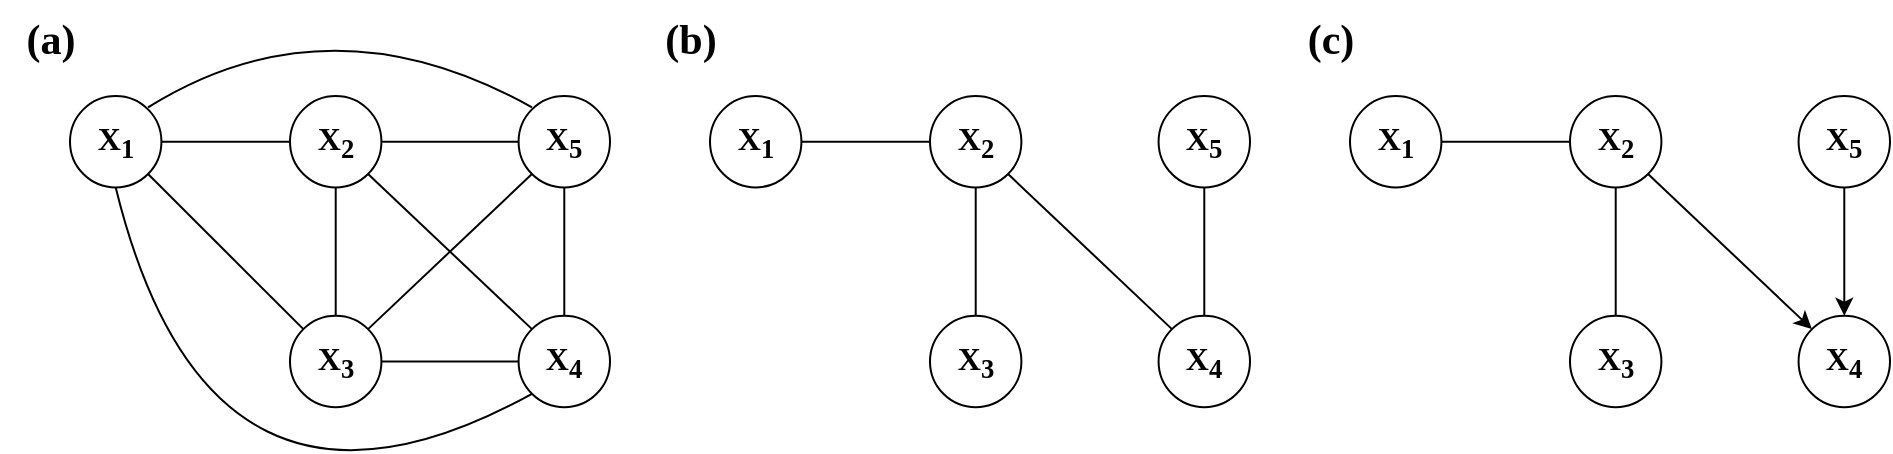 <mxfile version="21.2.1" type="device">
  <diagram id="3B03XYDXIa48sdE2aLpk" name="Page-1">
    <mxGraphModel dx="948" dy="520" grid="1" gridSize="10" guides="1" tooltips="1" connect="1" arrows="1" fold="1" page="1" pageScale="1" pageWidth="1100" pageHeight="850" math="0" shadow="0">
      <root>
        <mxCell id="0" />
        <mxCell id="1" parent="0" />
        <mxCell id="fTSGLELFs4bgMWzawuB0-1" value="" style="group" parent="1" vertex="1" connectable="0">
          <mxGeometry x="180" y="225" width="160" height="165.86" as="geometry" />
        </mxCell>
        <mxCell id="fTSGLELFs4bgMWzawuB0-2" value="&lt;font face=&quot;Times New Roman&quot; style=&quot;font-size: 16px;&quot;&gt;&lt;b&gt;X&lt;sub&gt;2&lt;/sub&gt;&lt;/b&gt;&lt;/font&gt;" style="ellipse;whiteSpace=wrap;html=1;aspect=fixed;" parent="fTSGLELFs4bgMWzawuB0-1" vertex="1">
          <mxGeometry width="45.714" height="45.714" as="geometry" />
        </mxCell>
        <mxCell id="fTSGLELFs4bgMWzawuB0-3" value="&lt;font face=&quot;Times New Roman&quot; style=&quot;font-size: 16px;&quot;&gt;&lt;b&gt;X&lt;sub&gt;3&lt;/sub&gt;&lt;/b&gt;&lt;/font&gt;" style="ellipse;whiteSpace=wrap;html=1;aspect=fixed;" parent="fTSGLELFs4bgMWzawuB0-1" vertex="1">
          <mxGeometry y="109.875" width="45.714" height="45.714" as="geometry" />
        </mxCell>
        <mxCell id="fTSGLELFs4bgMWzawuB0-5" value="&lt;font face=&quot;Times New Roman&quot; style=&quot;font-size: 16px;&quot;&gt;&lt;b&gt;X&lt;sub&gt;5&lt;/sub&gt;&lt;/b&gt;&lt;/font&gt;" style="ellipse;whiteSpace=wrap;html=1;aspect=fixed;" parent="fTSGLELFs4bgMWzawuB0-1" vertex="1">
          <mxGeometry x="114.286" width="45.714" height="45.714" as="geometry" />
        </mxCell>
        <mxCell id="fTSGLELFs4bgMWzawuB0-6" value="&lt;font face=&quot;Times New Roman&quot; style=&quot;font-size: 16px;&quot;&gt;&lt;b&gt;X&lt;sub&gt;4&lt;/sub&gt;&lt;/b&gt;&lt;/font&gt;" style="ellipse;whiteSpace=wrap;html=1;aspect=fixed;" parent="fTSGLELFs4bgMWzawuB0-1" vertex="1">
          <mxGeometry x="114.286" y="109.875" width="45.714" height="45.714" as="geometry" />
        </mxCell>
        <mxCell id="2oAIDch40GRLs4ybS8tB-4" value="" style="endArrow=none;html=1;rounded=0;entryX=0;entryY=0.5;entryDx=0;entryDy=0;exitX=1;exitY=0.5;exitDx=0;exitDy=0;" parent="fTSGLELFs4bgMWzawuB0-1" source="fTSGLELFs4bgMWzawuB0-2" target="fTSGLELFs4bgMWzawuB0-5" edge="1">
          <mxGeometry width="50" height="50" relative="1" as="geometry">
            <mxPoint x="50" y="23" as="sourcePoint" />
            <mxPoint x="10.0" y="32.857" as="targetPoint" />
          </mxGeometry>
        </mxCell>
        <mxCell id="2oAIDch40GRLs4ybS8tB-5" value="" style="endArrow=none;html=1;rounded=0;exitX=0.5;exitY=0;exitDx=0;exitDy=0;entryX=0.5;entryY=1;entryDx=0;entryDy=0;" parent="fTSGLELFs4bgMWzawuB0-1" source="fTSGLELFs4bgMWzawuB0-6" target="fTSGLELFs4bgMWzawuB0-5" edge="1">
          <mxGeometry width="50" height="50" relative="1" as="geometry">
            <mxPoint x="-44.286" y="42.857" as="sourcePoint" />
            <mxPoint x="20.0" y="42.857" as="targetPoint" />
          </mxGeometry>
        </mxCell>
        <mxCell id="2oAIDch40GRLs4ybS8tB-6" value="" style="endArrow=none;html=1;rounded=0;exitX=1;exitY=1;exitDx=0;exitDy=0;entryX=0;entryY=0;entryDx=0;entryDy=0;" parent="fTSGLELFs4bgMWzawuB0-1" source="fTSGLELFs4bgMWzawuB0-2" target="fTSGLELFs4bgMWzawuB0-6" edge="1">
          <mxGeometry width="50" height="50" relative="1" as="geometry">
            <mxPoint x="-34.286" y="52.857" as="sourcePoint" />
            <mxPoint x="30.0" y="52.857" as="targetPoint" />
          </mxGeometry>
        </mxCell>
        <mxCell id="2oAIDch40GRLs4ybS8tB-7" value="" style="endArrow=none;html=1;rounded=0;exitX=1;exitY=0.5;exitDx=0;exitDy=0;entryX=0;entryY=0.5;entryDx=0;entryDy=0;" parent="fTSGLELFs4bgMWzawuB0-1" source="fTSGLELFs4bgMWzawuB0-3" target="fTSGLELFs4bgMWzawuB0-6" edge="1">
          <mxGeometry width="50" height="50" relative="1" as="geometry">
            <mxPoint x="-24.286" y="62.857" as="sourcePoint" />
            <mxPoint x="40.0" y="62.857" as="targetPoint" />
          </mxGeometry>
        </mxCell>
        <mxCell id="2oAIDch40GRLs4ybS8tB-9" value="" style="endArrow=none;html=1;rounded=0;exitX=1;exitY=0;exitDx=0;exitDy=0;entryX=0;entryY=1;entryDx=0;entryDy=0;" parent="fTSGLELFs4bgMWzawuB0-1" source="fTSGLELFs4bgMWzawuB0-3" target="fTSGLELFs4bgMWzawuB0-5" edge="1">
          <mxGeometry width="50" height="50" relative="1" as="geometry">
            <mxPoint x="-4.286" y="82.857" as="sourcePoint" />
            <mxPoint x="120" y="40" as="targetPoint" />
          </mxGeometry>
        </mxCell>
        <mxCell id="2oAIDch40GRLs4ybS8tB-14" value="" style="endArrow=none;html=1;rounded=0;exitX=0.5;exitY=1;exitDx=0;exitDy=0;entryX=0.5;entryY=0;entryDx=0;entryDy=0;" parent="fTSGLELFs4bgMWzawuB0-1" source="fTSGLELFs4bgMWzawuB0-2" target="fTSGLELFs4bgMWzawuB0-3" edge="1">
          <mxGeometry width="50" height="50" relative="1" as="geometry">
            <mxPoint x="15.714" y="102.857" as="sourcePoint" />
            <mxPoint x="80.0" y="102.857" as="targetPoint" />
          </mxGeometry>
        </mxCell>
        <mxCell id="fTSGLELFs4bgMWzawuB0-10" value="&lt;font size=&quot;1&quot; face=&quot;Times New Roman&quot; style=&quot;&quot;&gt;&lt;b style=&quot;font-size: 21px;&quot;&gt;(a)&lt;/b&gt;&lt;/font&gt;" style="text;html=1;align=center;verticalAlign=middle;resizable=0;points=[];autosize=1;strokeColor=none;fillColor=none;" parent="1" vertex="1">
          <mxGeometry x="35" y="177" width="50" height="40" as="geometry" />
        </mxCell>
        <mxCell id="SroPWxwJ57fRnOFav5CQ-1" value="&lt;font face=&quot;Times New Roman&quot; style=&quot;font-size: 16px;&quot;&gt;&lt;b&gt;X&lt;sub&gt;1&lt;/sub&gt;&lt;/b&gt;&lt;/font&gt;" style="ellipse;whiteSpace=wrap;html=1;aspect=fixed;" parent="1" vertex="1">
          <mxGeometry x="70" y="225" width="45.714" height="45.714" as="geometry" />
        </mxCell>
        <mxCell id="2oAIDch40GRLs4ybS8tB-1" value="" style="endArrow=none;html=1;rounded=0;exitX=1;exitY=1;exitDx=0;exitDy=0;entryX=0;entryY=0;entryDx=0;entryDy=0;" parent="1" source="SroPWxwJ57fRnOFav5CQ-1" target="fTSGLELFs4bgMWzawuB0-3" edge="1">
          <mxGeometry width="50" height="50" relative="1" as="geometry">
            <mxPoint x="230" y="305" as="sourcePoint" />
            <mxPoint x="280" y="255" as="targetPoint" />
          </mxGeometry>
        </mxCell>
        <mxCell id="2oAIDch40GRLs4ybS8tB-3" value="" style="endArrow=none;html=1;rounded=0;exitX=1;exitY=0.5;exitDx=0;exitDy=0;entryX=0;entryY=0.5;entryDx=0;entryDy=0;" parent="1" source="SroPWxwJ57fRnOFav5CQ-1" target="fTSGLELFs4bgMWzawuB0-2" edge="1">
          <mxGeometry width="50" height="50" relative="1" as="geometry">
            <mxPoint x="230" y="305" as="sourcePoint" />
            <mxPoint x="280" y="255" as="targetPoint" />
          </mxGeometry>
        </mxCell>
        <mxCell id="2oAIDch40GRLs4ybS8tB-10" value="" style="endArrow=none;html=1;exitX=0.5;exitY=1;exitDx=0;exitDy=0;entryX=0;entryY=1;entryDx=0;entryDy=0;curved=1;" parent="1" source="SroPWxwJ57fRnOFav5CQ-1" target="fTSGLELFs4bgMWzawuB0-6" edge="1">
          <mxGeometry width="50" height="50" relative="1" as="geometry">
            <mxPoint x="185.714" y="325.787" as="sourcePoint" />
            <mxPoint x="250.0" y="325.787" as="targetPoint" />
            <Array as="points">
              <mxPoint x="140" y="462.93" />
            </Array>
          </mxGeometry>
        </mxCell>
        <mxCell id="2oAIDch40GRLs4ybS8tB-12" value="" style="endArrow=none;html=1;curved=1;exitX=1;exitY=0;exitDx=0;exitDy=0;entryX=0;entryY=0;entryDx=0;entryDy=0;" parent="1" edge="1">
          <mxGeometry width="50" height="50" relative="1" as="geometry">
            <mxPoint x="109.02" y="230.695" as="sourcePoint" />
            <mxPoint x="300.98" y="230.695" as="targetPoint" />
            <Array as="points">
              <mxPoint x="200" y="174" />
            </Array>
          </mxGeometry>
        </mxCell>
        <mxCell id="2oAIDch40GRLs4ybS8tB-15" value="" style="group" parent="1" vertex="1" connectable="0">
          <mxGeometry x="500" y="225" width="160" height="165.86" as="geometry" />
        </mxCell>
        <mxCell id="2oAIDch40GRLs4ybS8tB-16" value="&lt;font face=&quot;Times New Roman&quot; style=&quot;font-size: 16px;&quot;&gt;&lt;b&gt;X&lt;sub&gt;2&lt;/sub&gt;&lt;/b&gt;&lt;/font&gt;" style="ellipse;whiteSpace=wrap;html=1;aspect=fixed;" parent="2oAIDch40GRLs4ybS8tB-15" vertex="1">
          <mxGeometry width="45.714" height="45.714" as="geometry" />
        </mxCell>
        <mxCell id="2oAIDch40GRLs4ybS8tB-17" value="&lt;font face=&quot;Times New Roman&quot; style=&quot;font-size: 16px;&quot;&gt;&lt;b&gt;X&lt;sub&gt;3&lt;/sub&gt;&lt;/b&gt;&lt;/font&gt;" style="ellipse;whiteSpace=wrap;html=1;aspect=fixed;" parent="2oAIDch40GRLs4ybS8tB-15" vertex="1">
          <mxGeometry y="109.875" width="45.714" height="45.714" as="geometry" />
        </mxCell>
        <mxCell id="2oAIDch40GRLs4ybS8tB-18" value="&lt;font face=&quot;Times New Roman&quot; style=&quot;font-size: 16px;&quot;&gt;&lt;b&gt;X&lt;sub&gt;5&lt;/sub&gt;&lt;/b&gt;&lt;/font&gt;" style="ellipse;whiteSpace=wrap;html=1;aspect=fixed;" parent="2oAIDch40GRLs4ybS8tB-15" vertex="1">
          <mxGeometry x="114.286" width="45.714" height="45.714" as="geometry" />
        </mxCell>
        <mxCell id="2oAIDch40GRLs4ybS8tB-19" value="&lt;font face=&quot;Times New Roman&quot; style=&quot;font-size: 16px;&quot;&gt;&lt;b&gt;X&lt;sub&gt;4&lt;/sub&gt;&lt;/b&gt;&lt;/font&gt;" style="ellipse;whiteSpace=wrap;html=1;aspect=fixed;" parent="2oAIDch40GRLs4ybS8tB-15" vertex="1">
          <mxGeometry x="114.286" y="109.875" width="45.714" height="45.714" as="geometry" />
        </mxCell>
        <mxCell id="2oAIDch40GRLs4ybS8tB-21" value="" style="endArrow=none;html=1;rounded=0;exitX=0.5;exitY=0;exitDx=0;exitDy=0;entryX=0.5;entryY=1;entryDx=0;entryDy=0;" parent="2oAIDch40GRLs4ybS8tB-15" source="2oAIDch40GRLs4ybS8tB-19" target="2oAIDch40GRLs4ybS8tB-18" edge="1">
          <mxGeometry width="50" height="50" relative="1" as="geometry">
            <mxPoint x="-44.286" y="42.857" as="sourcePoint" />
            <mxPoint x="20.0" y="42.857" as="targetPoint" />
          </mxGeometry>
        </mxCell>
        <mxCell id="2oAIDch40GRLs4ybS8tB-22" value="" style="endArrow=none;html=1;rounded=0;exitX=1;exitY=1;exitDx=0;exitDy=0;entryX=0;entryY=0;entryDx=0;entryDy=0;" parent="2oAIDch40GRLs4ybS8tB-15" source="2oAIDch40GRLs4ybS8tB-16" target="2oAIDch40GRLs4ybS8tB-19" edge="1">
          <mxGeometry width="50" height="50" relative="1" as="geometry">
            <mxPoint x="-34.286" y="52.857" as="sourcePoint" />
            <mxPoint x="30.0" y="52.857" as="targetPoint" />
          </mxGeometry>
        </mxCell>
        <mxCell id="2oAIDch40GRLs4ybS8tB-25" value="" style="endArrow=none;html=1;rounded=0;exitX=0.5;exitY=1;exitDx=0;exitDy=0;entryX=0.5;entryY=0;entryDx=0;entryDy=0;" parent="2oAIDch40GRLs4ybS8tB-15" source="2oAIDch40GRLs4ybS8tB-16" target="2oAIDch40GRLs4ybS8tB-17" edge="1">
          <mxGeometry width="50" height="50" relative="1" as="geometry">
            <mxPoint x="15.714" y="102.857" as="sourcePoint" />
            <mxPoint x="80.0" y="102.857" as="targetPoint" />
          </mxGeometry>
        </mxCell>
        <mxCell id="2oAIDch40GRLs4ybS8tB-26" value="&lt;font size=&quot;1&quot; face=&quot;Times New Roman&quot; style=&quot;&quot;&gt;&lt;b style=&quot;font-size: 21px;&quot;&gt;(b)&lt;/b&gt;&lt;/font&gt;" style="text;html=1;align=center;verticalAlign=middle;resizable=0;points=[];autosize=1;strokeColor=none;fillColor=none;" parent="1" vertex="1">
          <mxGeometry x="355" y="177" width="50" height="40" as="geometry" />
        </mxCell>
        <mxCell id="2oAIDch40GRLs4ybS8tB-27" value="&lt;font face=&quot;Times New Roman&quot; style=&quot;font-size: 16px;&quot;&gt;&lt;b&gt;X&lt;sub&gt;1&lt;/sub&gt;&lt;/b&gt;&lt;/font&gt;" style="ellipse;whiteSpace=wrap;html=1;aspect=fixed;" parent="1" vertex="1">
          <mxGeometry x="390" y="225" width="45.714" height="45.714" as="geometry" />
        </mxCell>
        <mxCell id="2oAIDch40GRLs4ybS8tB-29" value="" style="endArrow=none;html=1;rounded=0;exitX=1;exitY=0.5;exitDx=0;exitDy=0;entryX=0;entryY=0.5;entryDx=0;entryDy=0;" parent="1" source="2oAIDch40GRLs4ybS8tB-27" target="2oAIDch40GRLs4ybS8tB-16" edge="1">
          <mxGeometry width="50" height="50" relative="1" as="geometry">
            <mxPoint x="550" y="305" as="sourcePoint" />
            <mxPoint x="600" y="255" as="targetPoint" />
          </mxGeometry>
        </mxCell>
        <mxCell id="2oAIDch40GRLs4ybS8tB-33" value="" style="group" parent="1" vertex="1" connectable="0">
          <mxGeometry x="820" y="225" width="160" height="165.86" as="geometry" />
        </mxCell>
        <mxCell id="2oAIDch40GRLs4ybS8tB-34" value="&lt;font face=&quot;Times New Roman&quot; style=&quot;font-size: 16px;&quot;&gt;&lt;b&gt;X&lt;sub&gt;2&lt;/sub&gt;&lt;/b&gt;&lt;/font&gt;" style="ellipse;whiteSpace=wrap;html=1;aspect=fixed;" parent="2oAIDch40GRLs4ybS8tB-33" vertex="1">
          <mxGeometry width="45.714" height="45.714" as="geometry" />
        </mxCell>
        <mxCell id="2oAIDch40GRLs4ybS8tB-35" value="&lt;font face=&quot;Times New Roman&quot; style=&quot;font-size: 16px;&quot;&gt;&lt;b&gt;X&lt;sub&gt;3&lt;/sub&gt;&lt;/b&gt;&lt;/font&gt;" style="ellipse;whiteSpace=wrap;html=1;aspect=fixed;" parent="2oAIDch40GRLs4ybS8tB-33" vertex="1">
          <mxGeometry y="109.875" width="45.714" height="45.714" as="geometry" />
        </mxCell>
        <mxCell id="2oAIDch40GRLs4ybS8tB-36" value="&lt;font face=&quot;Times New Roman&quot; style=&quot;font-size: 16px;&quot;&gt;&lt;b&gt;X&lt;sub&gt;5&lt;/sub&gt;&lt;/b&gt;&lt;/font&gt;" style="ellipse;whiteSpace=wrap;html=1;aspect=fixed;" parent="2oAIDch40GRLs4ybS8tB-33" vertex="1">
          <mxGeometry x="114.286" width="45.714" height="45.714" as="geometry" />
        </mxCell>
        <mxCell id="2oAIDch40GRLs4ybS8tB-37" value="&lt;font face=&quot;Times New Roman&quot; style=&quot;font-size: 16px;&quot;&gt;&lt;b&gt;X&lt;sub&gt;4&lt;/sub&gt;&lt;/b&gt;&lt;/font&gt;" style="ellipse;whiteSpace=wrap;html=1;aspect=fixed;" parent="2oAIDch40GRLs4ybS8tB-33" vertex="1">
          <mxGeometry x="114.286" y="109.875" width="45.714" height="45.714" as="geometry" />
        </mxCell>
        <mxCell id="2oAIDch40GRLs4ybS8tB-40" value="" style="endArrow=none;html=1;rounded=0;exitX=0.5;exitY=1;exitDx=0;exitDy=0;entryX=0.5;entryY=0;entryDx=0;entryDy=0;" parent="2oAIDch40GRLs4ybS8tB-33" source="2oAIDch40GRLs4ybS8tB-34" target="2oAIDch40GRLs4ybS8tB-35" edge="1">
          <mxGeometry width="50" height="50" relative="1" as="geometry">
            <mxPoint x="15.714" y="102.857" as="sourcePoint" />
            <mxPoint x="80.0" y="102.857" as="targetPoint" />
          </mxGeometry>
        </mxCell>
        <mxCell id="2oAIDch40GRLs4ybS8tB-44" value="" style="endArrow=classic;html=1;curved=1;entryX=0;entryY=0;entryDx=0;entryDy=0;exitX=1;exitY=1;exitDx=0;exitDy=0;" parent="2oAIDch40GRLs4ybS8tB-33" source="2oAIDch40GRLs4ybS8tB-34" target="2oAIDch40GRLs4ybS8tB-37" edge="1">
          <mxGeometry width="50" height="50" relative="1" as="geometry">
            <mxPoint x="-180" y="85" as="sourcePoint" />
            <mxPoint x="-130" y="35" as="targetPoint" />
          </mxGeometry>
        </mxCell>
        <mxCell id="2oAIDch40GRLs4ybS8tB-45" value="" style="endArrow=classic;html=1;curved=1;entryX=0.5;entryY=0;entryDx=0;entryDy=0;exitX=0.5;exitY=1;exitDx=0;exitDy=0;" parent="2oAIDch40GRLs4ybS8tB-33" source="2oAIDch40GRLs4ybS8tB-36" target="2oAIDch40GRLs4ybS8tB-37" edge="1">
          <mxGeometry width="50" height="50" relative="1" as="geometry">
            <mxPoint x="49.02" y="49.02" as="sourcePoint" />
            <mxPoint x="130.98" y="126.57" as="targetPoint" />
          </mxGeometry>
        </mxCell>
        <mxCell id="2oAIDch40GRLs4ybS8tB-41" value="&lt;font size=&quot;1&quot; face=&quot;Times New Roman&quot; style=&quot;&quot;&gt;&lt;b style=&quot;font-size: 21px;&quot;&gt;(c)&lt;/b&gt;&lt;/font&gt;" style="text;html=1;align=center;verticalAlign=middle;resizable=0;points=[];autosize=1;strokeColor=none;fillColor=none;" parent="1" vertex="1">
          <mxGeometry x="675" y="177" width="50" height="40" as="geometry" />
        </mxCell>
        <mxCell id="2oAIDch40GRLs4ybS8tB-42" value="&lt;font face=&quot;Times New Roman&quot; style=&quot;font-size: 16px;&quot;&gt;&lt;b&gt;X&lt;sub&gt;1&lt;/sub&gt;&lt;/b&gt;&lt;/font&gt;" style="ellipse;whiteSpace=wrap;html=1;aspect=fixed;" parent="1" vertex="1">
          <mxGeometry x="710" y="225" width="45.714" height="45.714" as="geometry" />
        </mxCell>
        <mxCell id="2oAIDch40GRLs4ybS8tB-43" value="" style="endArrow=none;html=1;rounded=0;exitX=1;exitY=0.5;exitDx=0;exitDy=0;entryX=0;entryY=0.5;entryDx=0;entryDy=0;" parent="1" source="2oAIDch40GRLs4ybS8tB-42" target="2oAIDch40GRLs4ybS8tB-34" edge="1">
          <mxGeometry width="50" height="50" relative="1" as="geometry">
            <mxPoint x="870" y="305" as="sourcePoint" />
            <mxPoint x="920" y="255" as="targetPoint" />
          </mxGeometry>
        </mxCell>
      </root>
    </mxGraphModel>
  </diagram>
</mxfile>
